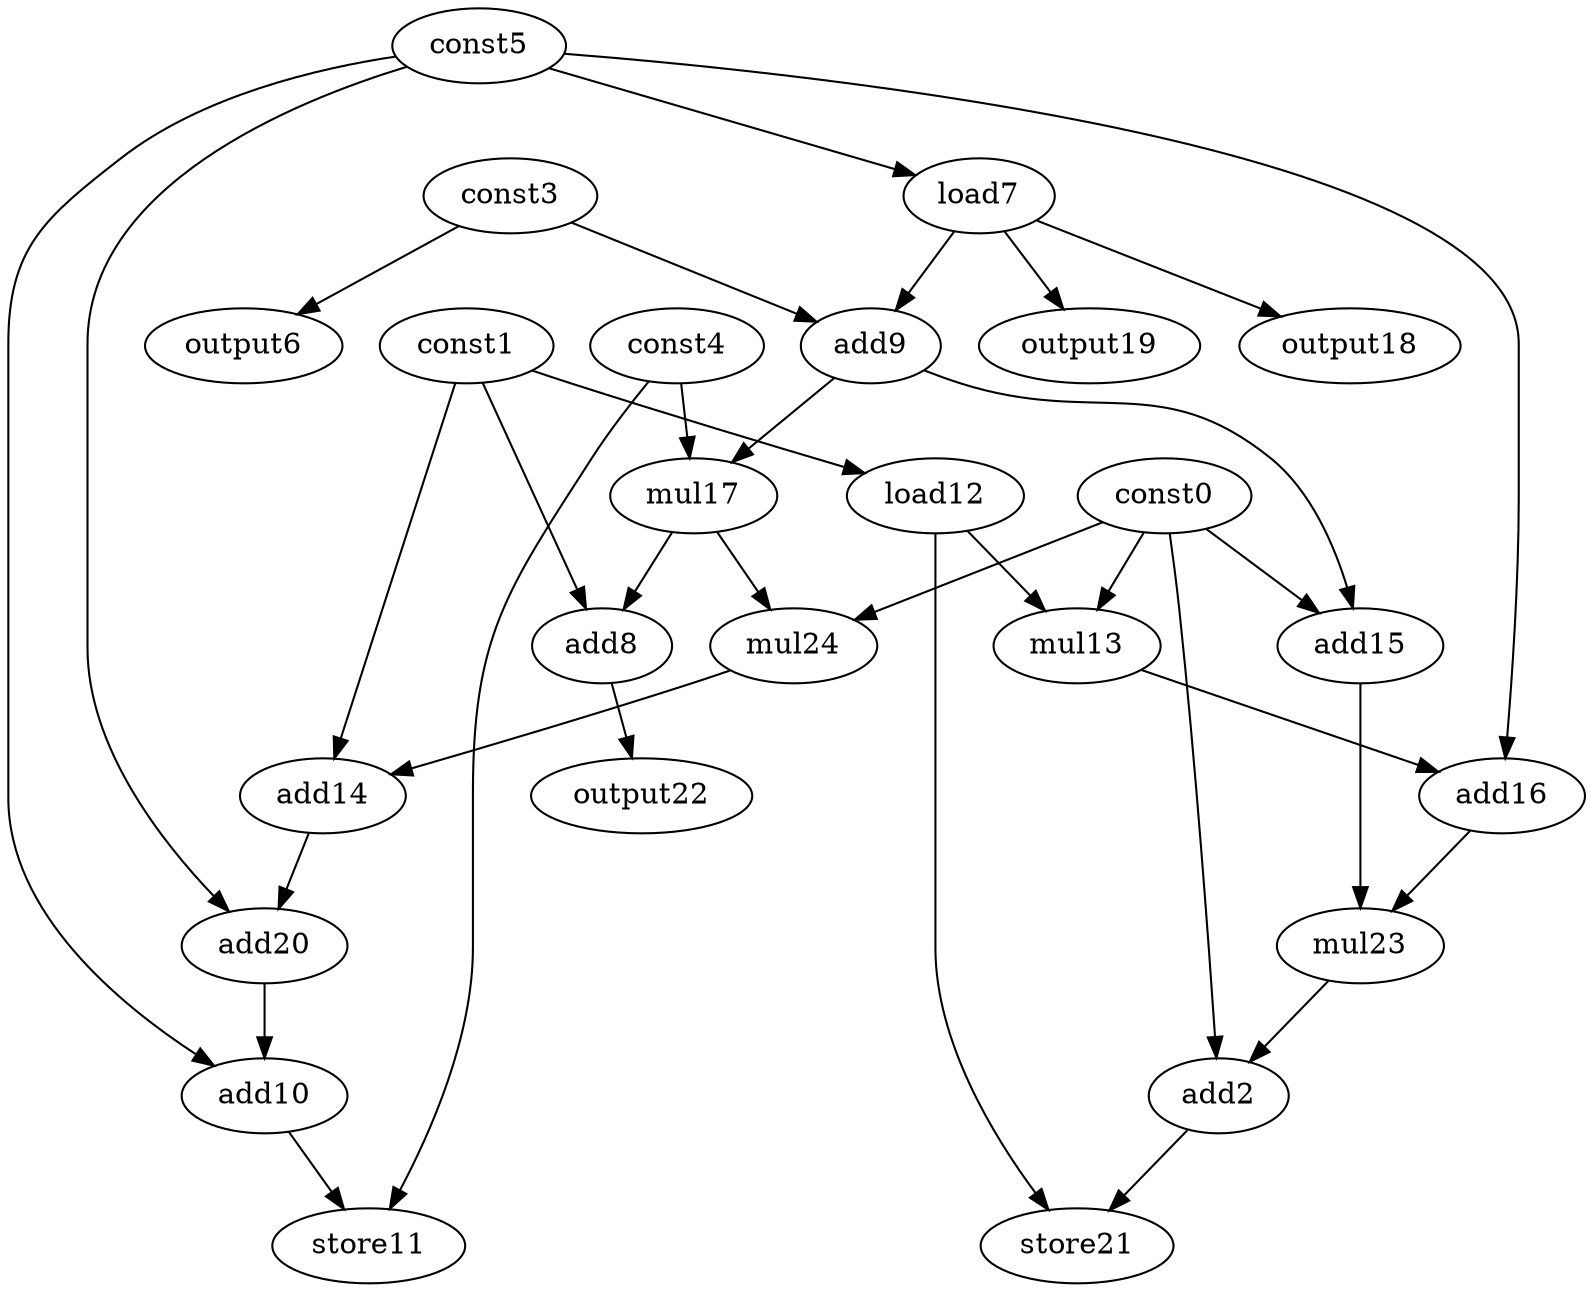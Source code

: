 digraph G { 
const0[opcode=const]; 
const1[opcode=const]; 
add2[opcode=add]; 
const3[opcode=const]; 
const4[opcode=const]; 
const5[opcode=const]; 
output6[opcode=output]; 
load7[opcode=load]; 
add8[opcode=add]; 
add9[opcode=add]; 
add10[opcode=add]; 
store11[opcode=store]; 
load12[opcode=load]; 
mul13[opcode=mul]; 
add14[opcode=add]; 
add15[opcode=add]; 
add16[opcode=add]; 
mul17[opcode=mul]; 
output18[opcode=output]; 
output19[opcode=output]; 
add20[opcode=add]; 
store21[opcode=store]; 
output22[opcode=output]; 
mul23[opcode=mul]; 
mul24[opcode=mul]; 
const3->output6[operand=0];
const5->load7[operand=0];
const1->load12[operand=0];
const3->add9[operand=0];
load7->add9[operand=1];
const0->mul13[operand=0];
load12->mul13[operand=1];
load7->output18[operand=0];
load7->output19[operand=0];
const0->add15[operand=0];
add9->add15[operand=1];
const5->add16[operand=0];
mul13->add16[operand=1];
add9->mul17[operand=0];
const4->mul17[operand=1];
const1->add8[operand=0];
mul17->add8[operand=1];
add16->mul23[operand=0];
add15->mul23[operand=1];
const0->mul24[operand=0];
mul17->mul24[operand=1];
const0->add2[operand=0];
mul23->add2[operand=1];
mul24->add14[operand=0];
const1->add14[operand=1];
add8->output22[operand=0];
const5->add20[operand=0];
add14->add20[operand=1];
add2->store21[operand=0];
load12->store21[operand=1];
add20->add10[operand=0];
const5->add10[operand=1];
add10->store11[operand=0];
const4->store11[operand=1];
}

